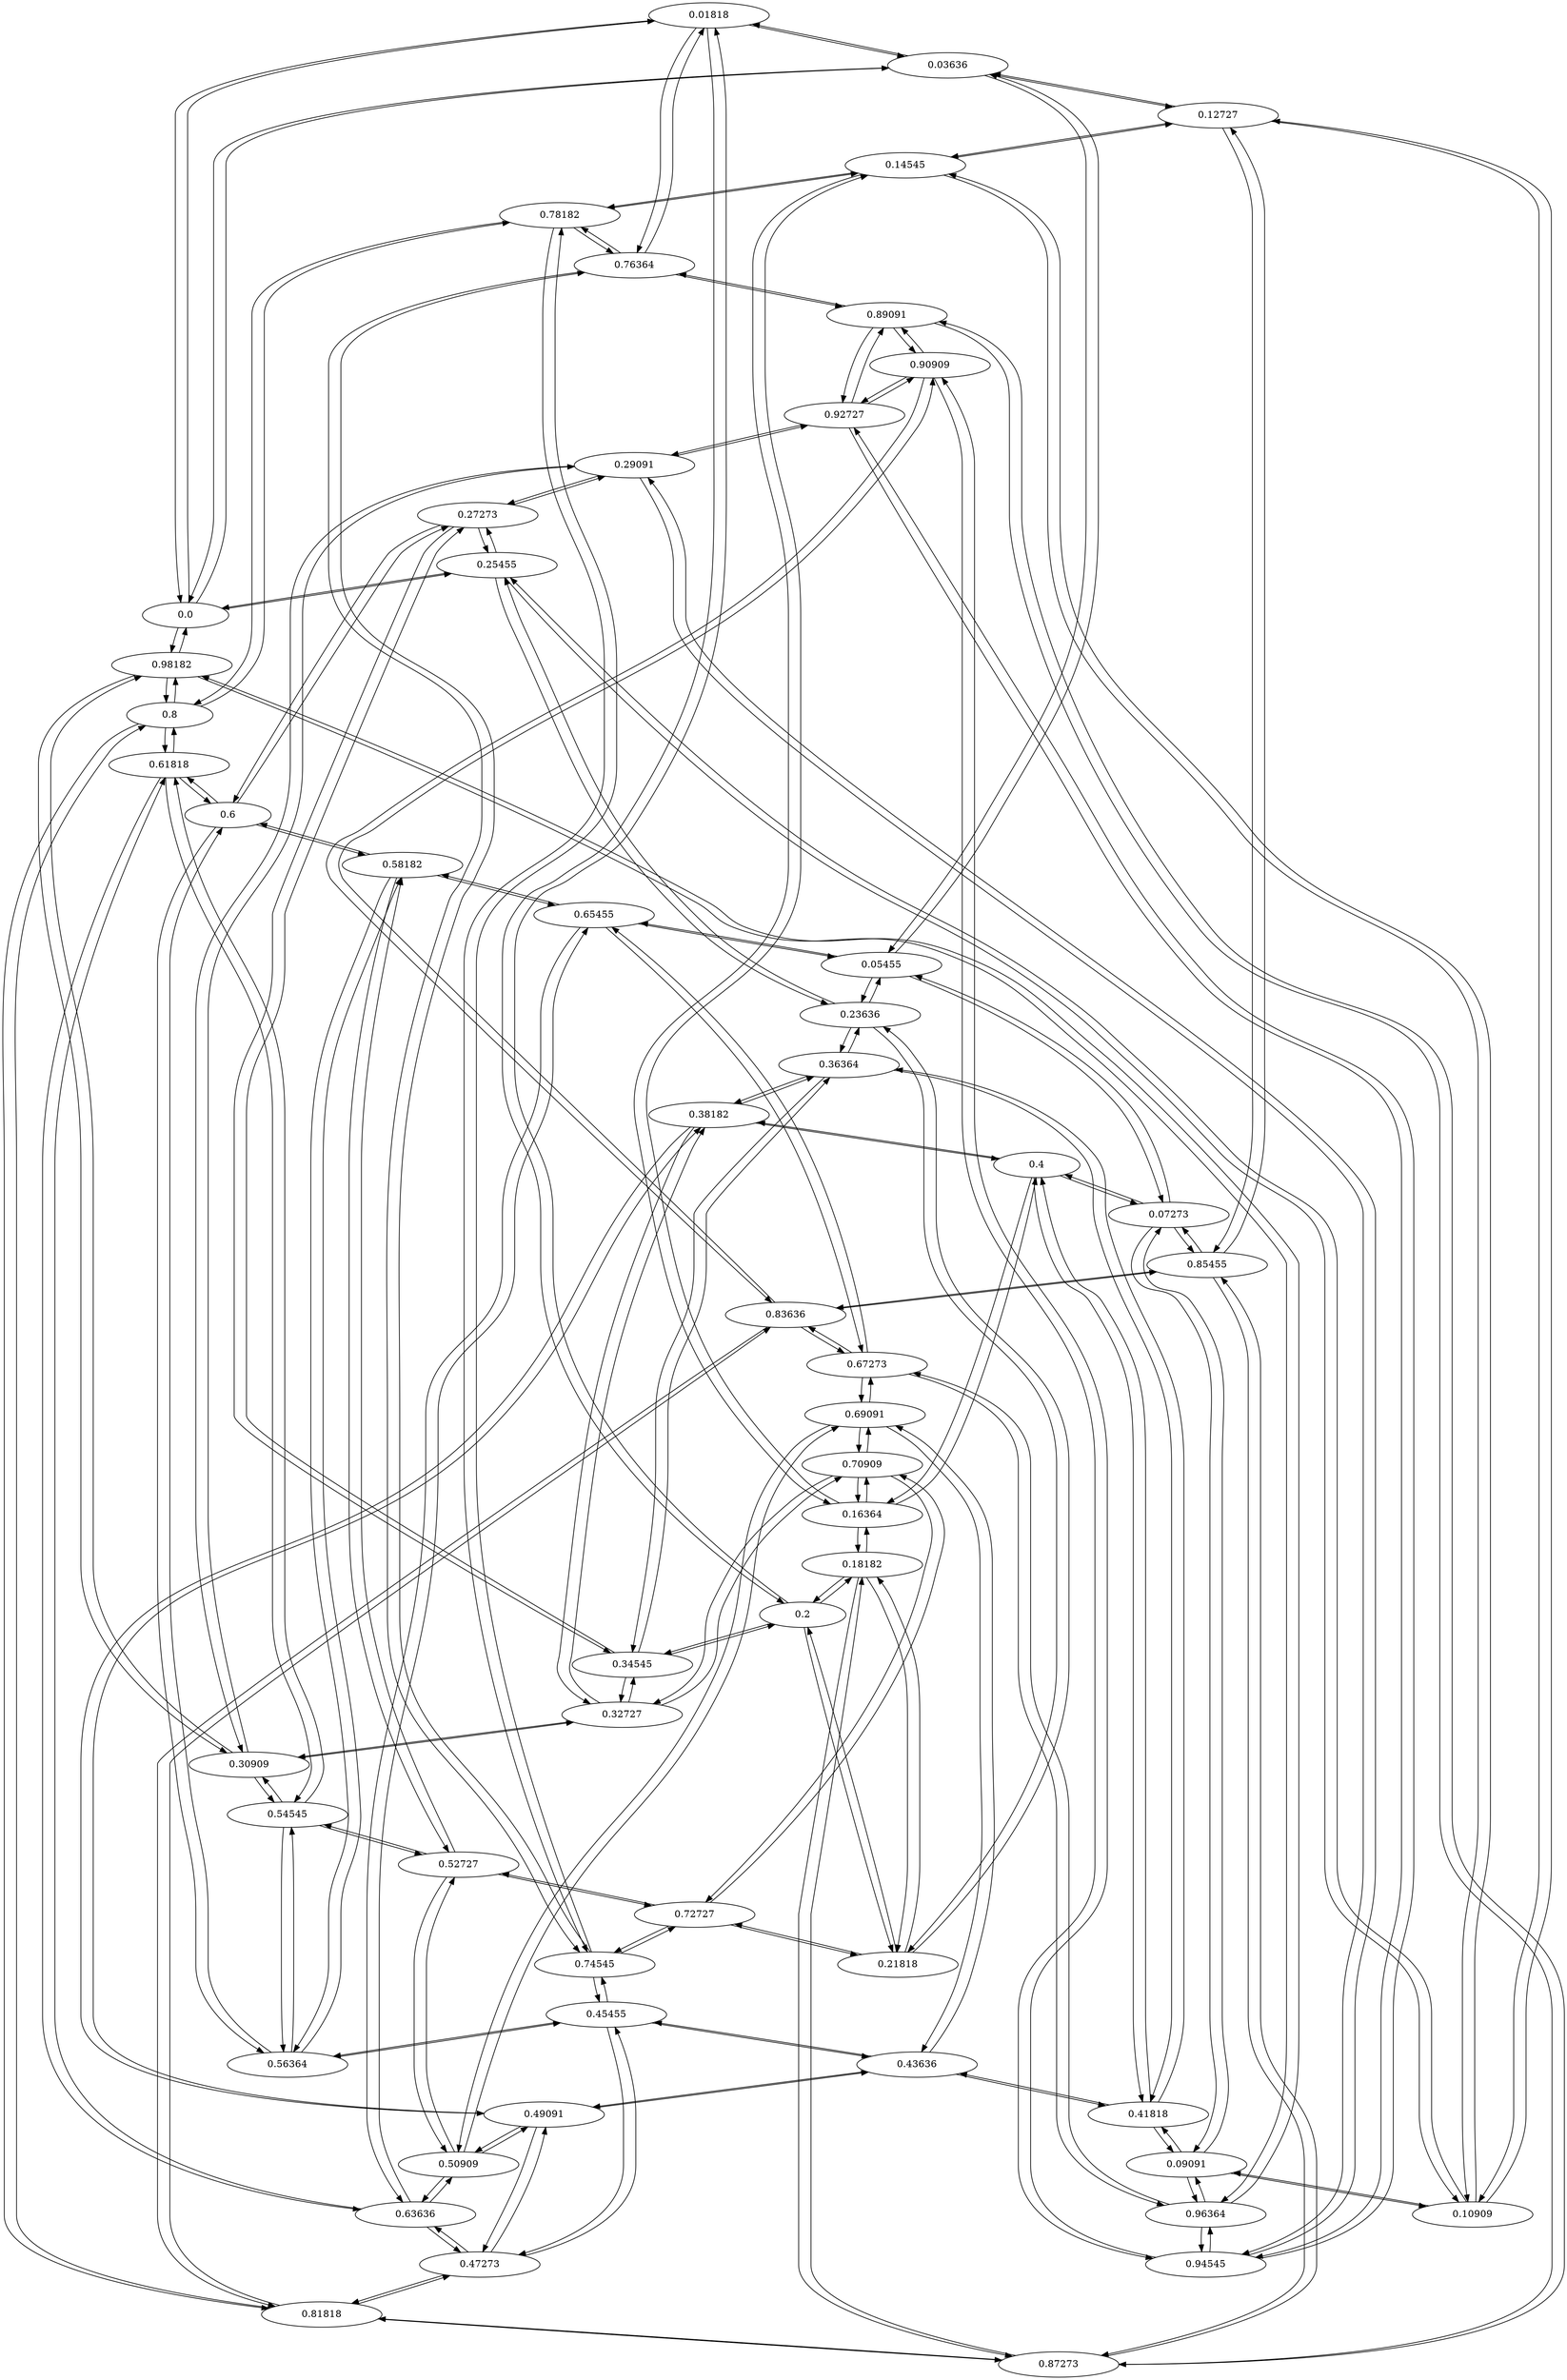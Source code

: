 digraph G {
graph [overlap=scale];
node [label="\N"];
graph [bb="0,0,2936.4,2709"];
"0.01818" [pos="700.88,576.4", width="2.4444", height="0.51389"];
"0.03636" [pos="705.02,281.47", width="2.4444", height="0.51389"];
"0.0" [pos="1071.8,284.81", width="1.75", height="0.51389"];
"0.2" [pos="1458.6,270.42", width="1.75", height="0.51389"];
"0.76364" [pos="679.95,1472", width="2.4444", height="0.51389"];
"0.05455" [pos="1535.1,772.03", width="2.4444", height="0.51389"];
"0.12727" [pos="306.37,741.43", width="2.4444", height="0.51389"];
"0.25455" [pos="1441,19.5", width="2.4444", height="0.51389"];
"0.98182" [pos="1294,1266", width="2.4444", height="0.51389"];
"0.07273" [pos="1072.5,1131.4", width="2.4444", height="0.51389"];
"0.23636" [pos="1960.9,198.46", width="2.4444", height="0.51389"];
"0.65455" [pos="1812.6,1773.3", width="2.4444", height="0.51389"];
"0.09091" [pos="1293.5,765.77", width="2.4444", height="0.51389"];
"0.4" [pos="1931.2,1178.6", width="1.75", height="0.51389"];
"0.85455" [pos="393.65,1467.5", width="2.4444", height="0.51389"];
"0.10909" [pos="826.65,377.17", width="2.4444", height="0.51389"];
"0.41818" [pos="2236.3,1004", width="2.4444", height="0.51389"];
"0.96364" [pos="941.39,1567.3", width="2.4444", height="0.51389"];
"0.14545" [pos="690.92,1057.8", width="2.4444", height="0.51389"];
"0.16364" [pos="1441.6,1345.3", width="2.4444", height="0.51389"];
"0.78182" [pos="866.57,1887", width="2.4444", height="0.51389"];
"0.18182" [pos="1180.8,956.36", width="2.4444", height="0.51389"];
"0.70909" [pos="2017.2,1633", width="2.4444", height="0.51389"];
"0.21818" [pos="1890.3,669.46", width="2.4444", height="0.51389"];
"0.87273" [pos="642.15,1851.3", width="2.4444", height="0.51389"];
"0.72727" [pos="2168,1404.2", width="2.4444", height="0.51389"];
"0.36364" [pos="2573.6,488.96", width="2.4444", height="0.51389"];
"0.34545" [pos="2202.1,239.75", width="2.4444", height="0.51389"];
"0.27273" [pos="1819.3,503.33", width="2.4444", height="0.51389"];
"0.29091" [pos="995.97,811.16", width="2.4444", height="0.51389"];
"0.6" [pos="2444,1229.1", width="1.75", height="0.51389"];
"0.30909" [pos="1827.1,1059.8", width="2.4444", height="0.51389"];
"0.92727" [pos="110.74,1172.9", width="2.4444", height="0.51389"];
"0.94545" [pos="402.58,1283.6", width="2.4444", height="0.51389"];
"0.32727" [pos="2403.9,837.89", width="2.4444", height="0.51389"];
"0.54545" [pos="2498.4,1610.3", width="2.4444", height="0.51389"];
"0.38182" [pos="2716.6,1177.2", width="2.4444", height="0.51389"];
"0.49091" [pos="2631.4,2179.9", width="2.4444", height="0.51389"];
"0.43636" [pos="2342.4,1958.9", width="2.4444", height="0.51389"];
"0.45455" [pos="2031.1,2309", width="2.4444", height="0.51389"];
"0.69091" [pos="1846.4,2346.4", width="2.4444", height="0.51389"];
"0.47273" [pos="1762.7,2689.5", width="2.4444", height="0.51389"];
"0.56364" [pos="2698.2,1932.5", width="2.4444", height="0.51389"];
"0.74545" [pos="1424.9,1879.7", width="2.4444", height="0.51389"];
"0.63636" [pos="2120.5,2548.6", width="2.4444", height="0.51389"];
"0.81818" [pos="1043.4,2504.2", width="2.4444", height="0.51389"];
"0.50909" [pos="2550.6,2518.8", width="2.4444", height="0.51389"];
"0.52727" [pos="2846.9,1860.2", width="2.4444", height="0.51389"];
"0.58182" [pos="2774.1,1503.5", width="2.4444", height="0.51389"];
"0.61818" [pos="2089.2,2015.1", width="2.4444", height="0.51389"];
"0.8" [pos="1337.6,2090.4", width="1.75", height="0.51389"];
"0.67273" [pos="1234.3,2202.2", width="2.4444", height="0.51389"];
"0.83636" [pos="593.84,2271.5", width="2.4444", height="0.51389"];
"0.89091" [pos="89.5,1668.5", width="2.4444", height="0.51389"];
"0.90909" [pos="94.642,1968.7", width="2.4444", height="0.51389"];
"0.01818" -> "0.03636" [pos="e,708.27,300.26 704.66,557.55 709.42,507.46 711.58,370.75 708.84,310.57"];
"0.01818" -> "0.0" [pos="e,1054.3,302.71 729.23,558.78 799.41,508.8 980.12,366.78 1046.7,309.29"];
"0.01818" -> "0.2" [pos="e,1426.6,286.53 748.71,560.81 887.33,509.61 1287.5,347.95 1417.4,290.63"];
"0.01818" -> "0.76364" [pos="e,678.27,1453.4 698.32,595.05 689.66,708.4 675.58,1304.3 678.03,1443.1"];
"0.03636" -> "0.01818" [pos="e,697.63,557.61 701.23,300.32 696.47,350.41 694.32,487.12 697.06,547.3"];
"0.03636" -> "0.0" [pos="e,1010.7,289.44 787.74,287.98 851.74,289.98 939.44,290.69 1000.4,289.64"];
"0.03636" -> "0.05455" [pos="e,1500.5,754.9 730.38,299.47 848.08,375.23 1341.3,666.96 1491.5,749.97"];
"0.03636" -> "0.12727" [pos="e,318.75,722.97 685.39,299.59 617.18,370.74 391.79,630.65 325.05,714.92"];
"0.0" -> "0.01818" [pos="e,719,557.98 1044.7,301.57 975.61,350.59 794.22,493.1 726.66,551.31"];
"0.0" -> "0.03636" [pos="e,789.94,276.45 1011.7,279.11 954.3,276.79 866.89,275.72 800.06,276.34"];
"0.0" -> "0.25455" [pos="e,1421.5,37.677 1101.1,268.34 1170.8,223.13 1345.4,97.733 1413.4,44.147"];
"0.0" -> "0.98182" [pos="e,1287.7,1247.5 1074,303.55 1095,424.18 1245.8,1090.9 1285,1237.5"];
"0.05455" -> "0.03636" [pos="e,739.62,298.6 1509.7,754.04 1392,678.27 898.8,386.55 748.59,303.54"];
"0.05455" -> "0.07273" [pos="e,1091.2,1113.1 1506.9,789.74 1423.5,848.77 1179.8,1038 1098.9,1106.5"];
"0.05455" -> "0.23636" [pos="e,1950.2,217 1552.2,753.56 1621.1,669.63 1877.3,324.66 1944.7,225.31"];
"0.05455" -> "0.65455" [pos="e,1805.4,1754.8 1538.2,790.8 1565.7,913.19 1755.2,1597.4 1802.2,1745.1"];
"0.07273" -> "0.05455" [pos="e,1516.5,790.31 1100.8,1113.7 1184.1,1054.6 1427.8,865.36 1508.7,796.92"];
"0.07273" -> "0.09091" [pos="e,1285.8,784.44 1087.5,1112.9 1128.9,1053 1243,864.48 1281.1,793.29"];
"0.07273" -> "0.4" [pos="e,1868.2,1178.8 1151.2,1139.8 1316.4,1152.5 1697.6,1173.4 1858,1178.5"];
"0.07273" -> "0.85455" [pos="e,422.25,1450 1031.6,1147.9 909.46,1203.3 548.97,1381.8 431.27,1445.1"];
"0.09091" -> "0.07273" [pos="e,1080.2,1112.7 1278.4,784.24 1237,844.1 1122.9,1032.7 1084.9,1103.8"];
"0.09091" -> "0.10909" [pos="e,852.93,394.87 1276.1,747.58 1207.4,684.01 953.69,472.49 860.88,400.96"];
"0.09091" -> "0.41818" [pos="e,2171.7,991.38 1341.7,781.27 1495.7,824.8 1975.9,946.35 2161.8,989.1"];
"0.09091" -> "0.96364" [pos="e,947.19,1548.7 1282.9,784.27 1230.3,889.46 1000.7,1411.7 950.84,1539.2"];
"0.10909" -> "0.09091" [pos="e,1267.2,748.07 843.97,395.35 912.7,458.93 1166.4,670.45 1259.2,741.98"];
"0.10909" -> "0.12727" [pos="e,326.95,723.42 796.04,394.57 703.13,454.04 425.47,648.4 335.1,717.17"];
"0.10909" -> "0.14545" [pos="e,692.21,1039.2 820.41,395.97 795.85,490.54 711.19,914.31 693.69,1029.1"];
"0.10909" -> "0.25455" [pos="e,1416.2,37.325 862.66,360.04 972.38,301.45 1301.3,109.98 1407.5,42.87"];
"0.12727" -> "0.03636" [pos="e,692.64,299.94 326,723.32 394.21,652.17 619.6,392.25 686.34,307.99"];
"0.12727" -> "0.10909" [pos="e,806.06,395.18 336.98,724.03 429.88,664.56 707.55,470.2 797.92,401.43"];
"0.12727" -> "0.14545" [pos="e,663.73,1040 323.69,759.78 382.56,814.02 575.19,972.85 655.42,1033.7"];
"0.12727" -> "0.85455" [pos="e,389.04,1448.9 306.27,760.02 312.34,858.49 367.53,1319.2 387.34,1439"];
"0.14545" -> "0.10909" [pos="e,825.36,395.78 697.16,1039 721.72,944.42 806.38,520.65 823.88,405.9"];
"0.14545" -> "0.12727" [pos="e,333.56,759.22 673.6,1039.4 614.73,985.2 422.1,826.38 341.87,765.47"];
"0.14545" -> "0.16364" [pos="e,1391.6,1330 726.52,1074.8 845.92,1125.4 1233,1273.9 1382.2,1326.6"];
"0.14545" -> "0.78182" [pos="e,860.4,1868.5 692.64,1076.3 709.36,1183.9 824.28,1727.3 857.77,1858.4"];
"0.16364" -> "0.14545" [pos="e,740.83,1073.1 1406,1328.3 1286.6,1277.7 899.5,1129.2 750.31,1076.4"];
"0.16364" -> "0.18182" [pos="e,1197.1,974.82 1432.7,1326.7 1396,1263.5 1258.1,1057.3 1203.3,983.19"];
"0.16364" -> "0.4" [pos="e,1897,1194.2 1497.7,1330.9 1596.3,1300.7 1798.3,1231.8 1887.4,1197.8"];
"0.16364" -> "0.70909" [pos="e,1976.1,1616.5 1469.9,1363 1561.3,1413.7 1849.8,1558.2 1967,1612.3"];
"0.18182" -> "0.16364" [pos="e,1425.3,1326.8 1189.7,974.97 1226.4,1038.2 1364.2,1244.3 1419,1318.5"];
"0.18182" -> "0.21818" [pos="e,1856.1,686.68 1228.7,940.83 1359.5,892.55 1721.4,746.21 1846.8,690.82"];
"0.18182" -> "0.2" [pos="e,1453.6,288.95 1191,937.85 1235.4,843.13 1409.7,412.87 1450.3,298.43"];
"0.18182" -> "0.87273" [pos="e,650.87,1832.8 1167.2,974.76 1092.1,1087.9 730.92,1687.8 655.78,1823.8"];
"0.21818" -> "0.18182" [pos="e,1215,939.13 1842.4,684.98 1711.6,733.26 1349.8,879.6 1224.3,934.99"];
"0.21818" -> "0.23636" [pos="e,1960.9,217.13 1896,650.84 1911.9,578.38 1951.5,315.01 1960,227.18"];
"0.21818" -> "0.2" [pos="e,1481.9,287.66 1874.8,651.21 1811.8,586.29 1575.2,367.3 1489.7,294.26"];
"0.21818" -> "0.72727" [pos="e,2158.5,1385.8 1894.9,688.06 1926.4,787.62 2103.7,1257.2 2154.5,1376.5"];
"0.23636" -> "0.05455" [pos="e,1545.8,753.49 1943.8,216.93 1874.9,300.86 1618.7,645.82 1551.3,745.18"];
"0.23636" -> "0.21818" [pos="e,1890.3,650.78 1955.2,217.08 1939.3,289.53 1899.7,552.91 1891.2,640.73"];
"0.23636" -> "0.25455" [pos="e,1496.5,34.045 1923.5,181.6 1835.8,147.53 1616.3,71.69 1506.2,37.065"];
"0.23636" -> "0.36364" [pos="e,2530.6,472.59 1990.3,215.92 2087.3,266.87 2397.1,414.05 2521.3,468.53"];
"0.2" -> "0.01818" [pos="e,735.17,559.24 1415.8,284.14 1282.9,332.88 878.16,496.28 744.33,555.18"];
"0.2" -> "0.18182" [pos="e,1185.8,937.82 1448.5,288.92 1404,383.64 1229.7,813.9 1189.1,928.34"];
"0.2" -> "0.21818" [pos="e,1866.2,651.49 1473.8,288.4 1536.3,352.81 1772.3,571.29 1858.6,645.01"];
"0.2" -> "0.34545" [pos="e,2122,247.44 1521.5,271.79 1653.3,269.84 1958.9,257.45 2111.7,248.08"];
"0.25455" -> "0.0" [pos="e,1091.1,266.82 1410.1,36.991 1339.3,83.11 1166.3,207.36 1099.1,260.41"];
"0.25455" -> "0.10909" [pos="e,851.41,359.35 1405,36.628 1295.2,95.225 966.37,286.69 860.12,353.8"];
"0.25455" -> "0.23636" [pos="e,1905.3,183.91 1478.4,36.356 1566.1,70.425 1785.5,146.27 1895.7,180.89"];
"0.25455" -> "0.27273" [pos="e,1801.4,485.2 1452.1,38.094 1504,112.82 1721,390.79 1794.8,477.42"];
"0.27273" -> "0.25455" [pos="e,1458.8,37.635 1808.2,484.74 1756.3,410.01 1539.2,132.04 1465.5,45.408"];
"0.27273" -> "0.29091" [pos="e,1032.4,794.31 1768.8,518.57 1619.8,569.49 1184.3,732.35 1041.7,790.48"];
"0.27273" -> "0.34545" [pos="e,2181.5,258.03 1851.2,486.02 1924.4,440.28 2103.7,316.91 2173.6,264.11"];
"0.27273" -> "0.6" [pos="e,2425.5,1211.2 1832.1,521.66 1909.5,620.45 2312.1,1088.6 2418.3,1203.6"];
"0.29091" -> "0.27273" [pos="e,1782.9,520.18 1046.5,795.92 1195.4,745.01 1630.9,582.15 1773.5,524.02"];
"0.29091" -> "0.30909" [pos="e,1768.1,1046 1038.9,827.37 1174,872.44 1591.9,997.7 1758,1043.2"];
"0.29091" -> "0.92727" [pos="e,145.08,1155.8 949.03,826.88 794.63,884.86 303.99,1085.4 154.43,1151.6"];
"0.29091" -> "0.94545" [pos="e,421.3,1265.2 969.03,828.86 869.98,901.28 527.14,1174.1 428.98,1258.6"];
"0.30909" -> "0.29091" [pos="e,1055,825 1784.2,1043.6 1649.1,998.53 1231.2,873.28 1065.1,827.76"];
"0.30909" -> "0.32727" [pos="e,2369.1,855 1877.7,1044.6 1989.2,1005.7 2254.5,903.6 2359.7,859"];
"0.30909" -> "0.54545" [pos="e,2472.2,1592.4 1845.6,1078.2 1937.3,1160.4 2342.6,1493.1 2464,1586.1"];
"0.30909" -> "0.98182" [pos="e,1328.4,1248.9 1776.4,1075 1672.2,1111.5 1435.6,1203 1337.7,1244.9"];
"0.32727" -> "0.30909" [pos="e,1861.9,1042.7 2353.3,853.1 2241.8,892 1976.5,994.1 1871.2,1038.7"];
"0.32727" -> "0.34545" [pos="e,2211.1,258.23 2400.2,819.19 2376.8,732.7 2255.1,371.48 2214.8,267.72"];
"0.32727" -> "0.38182" [pos="e,2695.3,1159.1 2416.7,856.36 2463.1,913.5 2622.6,1086.9 2688.2,1152.1"];
"0.32727" -> "0.70909" [pos="e,2023.8,1614.5 2392.3,856.54 2334.7,961.57 2083.2,1478.6 2027.9,1605.1"];
"0.34545" -> "0.2" [pos="e,1518.2,264.07 2114.1,238.83 1964.7,241.92 1664.6,254.43 1528.5,263.38"];
"0.34545" -> "0.27273" [pos="e,1839.9,485.05 2170.2,257.06 2096.9,302.8 1917.7,426.17 1847.8,478.97"];
"0.34545" -> "0.32727" [pos="e,2394.9,819.4 2205.8,258.45 2229.2,344.94 2350.8,706.15 2391.2,809.91"];
"0.34545" -> "0.36364" [pos="e,2540.7,471.62 2222.8,257.83 2282.1,302.48 2452.5,417.14 2531.9,466.24"];
"0.36364" -> "0.23636" [pos="e,2003.8,214.82 2544.1,471.49 2447.2,420.54 2137.4,273.36 2013.1,218.89"];
"0.36364" -> "0.34545" [pos="e,2235,257.09 2552.8,470.88 2493.6,426.23 2323.2,311.57 2243.8,262.46"];
"0.36364" -> "0.38182" [pos="e,2710.3,1158.5 2575,507.49 2588.9,602.32 2678.3,1033.2 2707.7,1148.6"];
"0.36364" -> "0.41818" [pos="e,2245.3,985.39 2558.2,507.29 2501.4,584.63 2305.2,884.08 2250.4,976.61"];
"0.38182" -> "0.32727" [pos="e,2425.2,855.93 2703.8,1158.7 2657.4,1101.6 2497.9,928.2 2432.3,862.98"];
"0.38182" -> "0.36364" [pos="e,2579.9,507.62 2715.2,1158.6 2701.2,1063.8 2611.9,632.94 2582.5,517.49"];
"0.38182" -> "0.4" [pos="e,1992.8,1174.6 2630.7,1172.9 2474.7,1170 2147.8,1170.7 2003,1174.3"];
"0.38182" -> "0.49091" [pos="e,2631,2161.2 2713,1195.7 2696.5,1317.3 2638.2,2001.3 2631.4,2151"];
"0.41818" -> "0.09091" [pos="e,1358,778.36 2188,988.46 2034.1,944.93 1553.8,823.38 1368,780.63"];
"0.41818" -> "0.36364" [pos="e,2564.6,507.53 2251.6,985.63 2308.4,908.29 2504.7,608.84 2559.4,516.31"];
"0.41818" -> "0.43636" [pos="e,2338.2,1940.3 2236.3,1022.8 2243.4,1141.6 2314.8,1785.6 2336.6,1930.1"];
"0.41818" -> "0.4" [pos="e,1954,1161 2197.8,1020.7 2136.7,1052.3 2018.7,1119.9 1962.5,1155.6"];
"0.43636" -> "0.41818" [pos="e,2240.4,1022.5 2342.3,1940 2335.3,1821.2 2263.9,1177.3 2242,1032.8"];
"0.43636" -> "0.45455" [pos="e,2043.6,2290.3 2321.8,1977 2264.6,2034.6 2105.2,2213.8 2050.1,2282.1"];
"0.43636" -> "0.49091" [pos="e,2601.6,2162.3 2360.5,1977.3 2406.8,2017.5 2530,2112.1 2593.1,2156.4"];
"0.43636" -> "0.69091" [pos="e,1864.9,2328.2 2314.4,1976.6 2226.7,2039.3 1957.9,2249.2 1872.6,2321.7"];
"0.4" -> "0.07273" [pos="e,1160.8,1131.9 1872.4,1171.7 1727.3,1159.9 1350.9,1138.9 1171.1,1132.3"];
"0.4" -> "0.16364" [pos="e,1478.9,1328.5 1882.9,1190.6 1788.7,1219.1 1581.3,1289.7 1488.3,1324.9"];
"0.4" -> "0.38182" [pos="e,2631.2,1181.7 1993.2,1182.3 2129.9,1185.7 2458.1,1185.3 2621.2,1181.9"];
"0.4" -> "0.41818" [pos="e,2213,1021.8 1967,1163.2 2027,1132.4 2147,1063.8 2204.3,1027.4"];
"0.45455" -> "0.43636" [pos="e,2329.9,1977.5 2051.7,2290.9 2108.9,2233.2 2268.3,2054.1 2323.4,1985.7"];
"0.45455" -> "0.47273" [pos="e,1772.3,2670.8 2014.2,2327.3 1965.2,2388.9 1824.3,2588.5 1777.7,2662"];
"0.45455" -> "0.56364" [pos="e,2672.6,1950.2 2067.7,2292.1 2184.8,2231.3 2550,2025.2 2663.9,1955.5"];
"0.45455" -> "0.74545" [pos="e,1454.9,1897.2 2010.4,2290.9 1922.5,2222.4 1579.6,1979.3 1463.5,1902.8"];
"0.47273" -> "0.45455" [pos="e,2021.6,2327.7 1779.6,2671.2 1828.6,2609.6 1969.6,2410 2016.1,2336.5"];
"0.47273" -> "0.49091" [pos="e,2605.9,2197.8 1797.4,2672.4 1937.2,2596.5 2458.6,2290.6 2597.3,2203.3"];
"0.47273" -> "0.63636" [pos="e,2087.8,2566 1814.2,2674.5 1885.5,2649.2 2012.7,2599 2078.5,2570.1"];
"0.47273" -> "0.81818" [pos="e,1108.2,2516.7 1715.8,2673.8 1594,2638.3 1266.4,2553.6 1118.1,2519"];
"0.49091" -> "0.38182" [pos="e,2717,1195.9 2635,2161.4 2651.5,2039.8 2709.8,1355.8 2716.6,1206.1"];
"0.49091" -> "0.43636" [pos="e,2372.2,1976.4 2613.3,2161.5 2567,2121.3 2443.8,2026.7 2380.7,1982.3"];
"0.49091" -> "0.47273" [pos="e,1788.2,2671.6 2596.7,2197 2456.9,2273 1935.5,2578.8 1796.8,2666.2"];
"0.49091" -> "0.50909" [pos="e,2551.8,2500 2623.4,2198.8 2605.6,2255.2 2565.5,2422.5 2553.5,2490.1"];
"0.50909" -> "0.49091" [pos="e,2630.3,2198.7 2558.6,2499.9 2576.5,2443.5 2616.5,2276.3 2628.6,2208.7"];
"0.50909" -> "0.52727" [pos="e,2841.1,1879 2561.8,2500.2 2609.4,2407.8 2792.9,2000.1 2837.3,1888.5"];
"0.50909" -> "0.63636" [pos="e,2193.9,2538.3 2462.4,2519.4 2386.8,2523 2278.5,2530.5 2204.2,2537.3"];
"0.50909" -> "0.69091" [pos="e,1913.2,2358.5 2502.6,2503.3 2382.5,2469.9 2068.8,2392.9 1923,2360.6"];
"0.52727" -> "0.50909" [pos="e,2556.5,2500.1 2835.7,1878.9 2788.1,1971.3 2604.6,2379 2560.2,2490.5"];
"0.52727" -> "0.54545" [pos="e,2529.5,1627.8 2827.6,1842.2 2772.4,1797.6 2613.1,1683 2538.2,1633.5"];
"0.52727" -> "0.58182" [pos="e,2781.3,1522.3 2846.3,1841.4 2838.9,1782.7 2802.4,1602.8 2784,1532.3"];
"0.52727" -> "0.72727" [pos="e,2199.1,1421.5 2824.6,1842 2726.8,1770.1 2334.7,1506.4 2207.8,1426.9"];
"0.54545" -> "0.30909" [pos="e,1853.3,1077.8 2479.9,1591.9 2388.2,1509.7 1982.9,1177.1 1861.5,1084"];
"0.54545" -> "0.52727" [pos="e,2815.8,1842.8 2517.7,1628.4 2572.9,1673 2732.2,1787.6 2807.1,1837.1"];
"0.54545" -> "0.56364" [pos="e,2682.6,1914 2506.1,1628.9 2534.7,1683.2 2632.8,1842 2676.7,1905.6"];
"0.54545" -> "0.61818" [pos="e,2103.8,1996.5 2475.6,1628.4 2403.5,1693.1 2181.6,1912.5 2111,1988.8"];
"0.56364" -> "0.45455" [pos="e,2056.7,2291.2 2661.7,1949.4 2544.5,2010.1 2179.3,2216.2 2065.4,2285.9"];
"0.56364" -> "0.54545" [pos="e,2514,1628.8 2690.4,1913.9 2661.9,1859.5 2563.8,1700.8 2519.8,1637.1"];
"0.56364" -> "0.58182" [pos="e,2773.7,1522.3 2704.5,1914 2721.3,1846.7 2762.6,1614.4 2772.6,1532.4"];
"0.56364" -> "0.6" [pos="e,2453.2,1247.6 2693.9,1913.9 2665.1,1817.5 2504.7,1373 2457.1,1256.9"];
"0.58182" -> "0.52727" [pos="e,2839.7,1841.5 2774.7,1522.3 2782.1,1581 2818.6,1761 2837,1831.5"];
"0.58182" -> "0.56364" [pos="e,2698.5,1913.7 2767.8,1522 2751,1589.3 2709.7,1821.6 2699.7,1903.6"];
"0.58182" -> "0.6" [pos="e,2470.4,1246.2 2757.1,1485 2705.1,1436.3 2548.5,1305.8 2478.5,1252.3"];
"0.58182" -> "0.65455" [pos="e,1857.9,1757.3 2713.4,1516.9 2538.4,1561.5 2035,1702.7 1867.5,1754.4"];
"0.61818" -> "0.54545" [pos="e,2483.8,1628.8 2112,1997 2184.1,1932.2 2406.1,1712.8 2476.7,1636.6"];
"0.61818" -> "0.63636" [pos="e,2116.7,2530 2087.6,2033.6 2087,2112.8 2105.1,2423.1 2115.6,2519.8"];
"0.61818" -> "0.6" [pos="e,2438,1247.7 2100.1,1996.6 2153.3,1892.7 2383.7,1382.6 2434.3,1257"];
"0.61818" -> "0.8" [pos="e,1392.4,2081.2 2003.3,2019.2 1851.3,2031.2 1538.3,2062.8 1402.6,2079.9"];
"0.63636" -> "0.47273" [pos="e,1795.5,2672.1 2069,2563.7 1997.8,2589 1870.6,2639.1 1804.7,2668"];
"0.63636" -> "0.50909" [pos="e,2477.3,2529.2 2208.7,2548.1 2284.4,2544.5 2392.7,2536.9 2467,2530.1"];
"0.63636" -> "0.61818" [pos="e,2093,2033.7 2122.1,2530.1 2122.7,2450.9 2104.7,2140.6 2094.2,2043.9"];
"0.63636" -> "0.65455" [pos="e,1822.4,1791.7 2115.4,2529.8 2080.5,2426 1881.6,1924.7 1826.5,1800.9"];
"0.6" -> "0.27273" [pos="e,1838.1,521.52 2431.1,1210.7 2353.8,1112 1951.2,643.94 1845,528.89"];
"0.6" -> "0.56364" [pos="e,2688.9,1914 2448.2,1247.6 2477,1344.1 2637.4,1788.5 2685,1904.7"];
"0.6" -> "0.58182" [pos="e,2746.6,1485.6 2460.5,1247.2 2511.7,1295.2 2667.6,1425.2 2738.4,1479.4"];
"0.6" -> "0.61818" [pos="e,2095.2,1996.4 2433.1,1247.6 2379.9,1351.4 2149.5,1861.5 2098.9,1987.1"];
"0.65455" -> "0.05455" [pos="e,1542.3,790.47 1809.4,1754.5 1781.9,1632.1 1592.5,947.94 1545.5,800.17"];
"0.65455" -> "0.58182" [pos="e,2728.7,1519.5 1873.3,1759.8 2048.3,1715.3 2551.6,1574.1 2719.1,1522.4"];
"0.65455" -> "0.63636" [pos="e,2110.7,2530.2 1817.7,1792.1 1852.6,1895.9 2051.5,2397.2 2106.6,2521"];
"0.65455" -> "0.67273" [pos="e,1254,2184.2 1783.6,1790.9 1684.4,1858.5 1359.1,2099.7 1261.9,2177.8"];
"0.67273" -> "0.65455" [pos="e,1792.9,1791.3 1263.3,2184.5 1362.5,2117 1687.8,1875.7 1785,1797.7"];
"0.67273" -> "0.69091" [pos="e,1777.5,2334.7 1283,2217.7 1388.5,2246.1 1638.8,2305.4 1767.3,2332.6"];
"0.67273" -> "0.83636" [pos="e,662.1,2259.7 1148.8,2206.7 1023.7,2217.5 792.76,2242.5 672.01,2258.4"];
"0.67273" -> "0.96364" [pos="e,952.8,1586 1228.4,2183.5 1192.9,2093.3 1012.9,1702.7 957.47,1594.9"];
"0.69091" -> "0.43636" [pos="e,2323.8,1977 1874.3,2328.6 1962.1,2266 2230.8,2056.1 2316.1,1983.6"];
"0.69091" -> "0.50909" [pos="e,2483.8,2506.7 1894.5,2361.9 2014.5,2395.3 2328.2,2472.4 2474,2504.6"];
"0.69091" -> "0.67273" [pos="e,1303.2,2213.9 1797.7,2330.9 1692.2,2302.5 1441.9,2243.2 1313.4,2216"];
"0.69091" -> "0.70909" [pos="e,2015.1,1651.7 1853.2,2327.9 1882.3,2230.8 1990.3,1780.7 2013.2,1661.9"];
"0.70909" -> "0.16364" [pos="e,1482.7,1361.8 1988.9,1615.3 1897.4,1564.6 1609,1420.2 1491.8,1366"];
"0.70909" -> "0.32727" [pos="e,2397.3,856.42 2028.9,1614.4 2086.4,1509.3 2338,992.28 2393.2,865.82"];
"0.70909" -> "0.69091" [pos="e,1848.5,2327.7 2010.3,1651.6 1981.3,1748.6 1873.3,2198.7 1850.3,2317.6"];
"0.70909" -> "0.72727" [pos="e,2160.3,1422.6 2034.3,1614.6 2065,1574.3 2128.1,1478.6 2155.3,1431.4"];
"0.72727" -> "0.21818" [pos="e,1899.8,687.86 2163.4,1385.6 2131.9,1286 1954.7,816.4 1903.8,697.07"];
"0.72727" -> "0.52727" [pos="e,2815.8,1842.9 2190.3,1422.4 2288.1,1494.3 2680.2,1758 2807.1,1837.5"];
"0.72727" -> "0.70909" [pos="e,2025,1614.6 2150.9,1422.6 2120.3,1462.9 2057.1,1558.6 2029.9,1605.8"];
"0.72727" -> "0.74545" [pos="e,1448,1861.8 2135.4,1421.5 2012.5,1494.2 1577.7,1772.4 1456.5,1855.9"];
"0.74545" -> "0.45455" [pos="e,2001.1,2291.4 1445.6,1897.7 1533.5,1966.2 1876.4,2209.3 1992.5,2285.8"];
"0.74545" -> "0.72727" [pos="e,2144.9,1422 1457.5,1862.3 1580.4,1789.7 2015.2,1511.4 2136.4,1427.9"];
"0.74545" -> "0.76364" [pos="e,717.42,1489 1398.4,1862 1288.5,1796.1 868.22,1565.9 726.73,1493.7"];
"0.74545" -> "0.78182" [pos="e,949.88,1880.9 1338.8,1875.7 1236.3,1874.9 1065.6,1877.1 959.9,1880.6"];
"0.76364" -> "0.01818" [pos="e,702.56,595.05 682.51,1453.4 691.17,1340 705.25,744.08 702.79,605.3"];
"0.76364" -> "0.74545" [pos="e,1387.4,1862.7 706.46,1489.7 816.35,1555.6 1236.6,1785.8 1378.1,1858"];
"0.76364" -> "0.78182" [pos="e,854.87,1868.5 685.07,1490.5 709.43,1556.5 809.8,1780.3 850.05,1859.2"];
"0.76364" -> "0.89091" [pos="e,128.21,1651.8 623.89,1486.3 508.43,1521 245.89,1608.4 137.58,1648.3"];
"0.78182" -> "0.14545" [pos="e,697.1,1076.3 864.86,1868.4 848.14,1760.9 733.22,1217.5 699.72,1086.3"];
"0.78182" -> "0.74545" [pos="e,1341.6,1885.7 952.66,1890.9 1055.2,1891.8 1225.9,1889.6 1331.6,1886.1"];
"0.78182" -> "0.76364" [pos="e,691.65,1490.5 861.45,1868.5 837.09,1802.5 736.72,1578.7 696.47,1499.8"];
"0.78182" -> "0.8" [pos="e,1295.3,2076.5 897.87,1904.5 977.4,1943.1 1187.8,2034.2 1285.9,2072.8"];
"0.81818" -> "0.47273" [pos="e,1697.9,2677 1090.3,2520 1212.1,2555.5 1539.7,2640.1 1688,2674.7"];
"0.81818" -> "0.83636" [pos="e,634.31,2287.9 1016.9,2486.6 943.78,2444.2 738.61,2337.6 643.44,2292.2"];
"0.81818" -> "0.8" [pos="e,1327.9,2109 1060.4,2485.8 1113,2419.9 1272.1,2196.3 1322.3,2117.8"];
"0.81818" -> "0.87273" [pos="e,656.41,1869.7 1034.7,2485.5 984.59,2393.2 735.14,1986.9 662.14,1878.1"];
"0.83636" -> "0.67273" [pos="e,1166.1,2214 679.41,2267 804.48,2256.2 1035.4,2231.2 1156.2,2215.3"];
"0.83636" -> "0.81818" [pos="e,1002.9,2487.8 620.36,2289.1 693.47,2331.5 898.64,2438.1 993.81,2483.4"];
"0.83636" -> "0.85455" [pos="e,400.66,1486.3 591.42,2252.6 571.08,2146.6 441.33,1624.8 403.62,1496.2"];
"0.83636" -> "0.90909" [pos="e,129.54,1985.7 570.38,2253.5 492.3,2200.9 240.61,2047.9 138.38,1990.6"];
"0.8" -> "0.61818" [pos="e,2019,2026.3 1400.1,2088.1 1536,2078.1 1858.2,2045.9 2008.9,2027.5"];
"0.8" -> "0.78182" [pos="e,913.38,1902.7 1308.5,2074 1231.8,2036.6 1023.6,1946.3 922.8,1906.4"];
"0.8" -> "0.81818" [pos="e,1053.1,2485.5 1321.1,2108.3 1268.9,2173.5 1109.2,2397.9 1058.7,2476.7"];
"0.8" -> "0.98182" [pos="e,1297.2,1284.6 1338.8,2071.5 1339,1963.6 1310.7,1425.4 1298.2,1294.7"];
"0.85455" -> "0.07273" [pos="e,1043.9,1148.9 434.58,1451 556.7,1395.6 917.2,1217.1 1034.9,1153.8"];
"0.85455" -> "0.12727" [pos="e,310.98,760.08 393.75,1448.9 387.68,1350.5 332.48,889.8 312.67,769.98"];
"0.85455" -> "0.83636" [pos="e,586.83,2252.7 396.06,1486.4 416.4,1592.3 546.16,2114.1 583.87,2242.8"];
"0.85455" -> "0.87273" [pos="e,626.21,1832.6 402.13,1486.1 436.98,1548.6 567.61,1750.9 620.2,1824.3"];
"0.87273" -> "0.18182" [pos="e,1172.1,974.82 655.76,1832.9 730.85,1719.8 1092.1,1119.9 1167.2,983.8"];
"0.87273" -> "0.81818" [pos="e,1029.2,2485.8 650.86,1870 700.98,1962.3 950.43,2368.6 1023.4,2477.4"];
"0.87273" -> "0.85455" [pos="e,409.59,1486.2 633.67,1832.7 598.83,1770.2 468.19,1567.9 415.6,1494.5"];
"0.87273" -> "0.89091" [pos="e,146.17,1682.7 603.57,1834.6 510.48,1799.9 272.69,1720.9 156.05,1685.7"];
"0.89091" -> "0.76364" [pos="e,641.24,1488.7 145.55,1654.2 261.01,1619.5 523.56,1532.1 631.87,1492.2"];
"0.89091" -> "0.87273" [pos="e,585.49,1837 128.08,1685.1 221.17,1719.9 458.96,1798.8 575.6,1834.1"];
"0.89091" -> "0.90909" [pos="e,90.835,1950 86.336,1687.3 83.102,1738.2 85.28,1878.9 89.965,1939.9"];
"0.89091" -> "0.92727" [pos="e,112.72,1191.6 93.097,1649.8 101.4,1574.5 113.66,1293.2 112.88,1201.8"];
"0.90909" -> "0.83636" [pos="e,558.94,2254.5 118.1,1986.6 196.18,2039.2 447.88,2192.2 550.1,2249.5"];
"0.90909" -> "0.89091" [pos="e,93.307,1687.2 97.807,1949.9 101.04,1898.9 98.862,1758.2 94.177,1697.3"];
"0.90909" -> "0.92727" [pos="e,112.6,1191.7 97.275,1949.9 105.24,1844.7 115.81,1330.1 112.89,1201.9"];
"0.90909" -> "0.94545" [pos="e,396.78,1302.2 105.59,1950.3 154.17,1855.9 347.47,1426.1 393.06,1311.6"];
"0.92727" -> "0.29091" [pos="e,961.64,828.28 157.68,1157.2 312.08,1099.2 802.73,898.7 952.29,832.45"];
"0.92727" -> "0.89091" [pos="e,87.522,1649.8 107.14,1191.6 98.837,1266.9 86.586,1548.2 87.362,1639.6"];
"0.92727" -> "0.90909" [pos="e,92.78,1949.9 108.11,1191.8 100.15,1297 89.574,1811.6 92.49,1939.7"];
"0.92727" -> "0.94545" [pos="e,348.81,1268.9 143.47,1190.2 190.67,1210.8 278.76,1244.6 339.02,1265.5"];
"0.94545" -> "0.29091" [pos="e,977.25,829.48 429.52,1265.9 528.57,1193.4 871.41,920.58 969.56,836.14"];
"0.94545" -> "0.90909" [pos="e,100.44,1950.1 391.63,1302 343.05,1396.4 149.75,1826.1 104.15,1940.6"];
"0.94545" -> "0.92727" [pos="e,164.51,1187.6 369.85,1266.3 322.65,1245.7 234.55,1211.9 174.3,1191"];
"0.94545" -> "0.96364" [pos="e,902.06,1550.7 429.28,1301.3 514.75,1351.3 782.21,1492.4 892.8,1546.3"];
"0.96364" -> "0.09091" [pos="e,1287.7,784.4 952,1548.8 1004.6,1443.6 1234.1,921.4 1284,793.88"];
"0.96364" -> "0.67273" [pos="e,1222.9,2183.5 947.33,1586 982.83,1676.2 1162.9,2066.8 1218.3,2174.6"];
"0.96364" -> "0.94545" [pos="e,441.9,1300.1 914.68,1549.6 829.21,1499.6 561.76,1358.5 451.16,1304.6"];
"0.96364" -> "0.98182" [pos="e,1277.4,1284.4 967.69,1549.6 1033.9,1498.5 1206.1,1351.4 1269.9,1291.6"];
"0.98182" -> "0.0" [pos="e,1078.1,303.32 1291.8,1247.3 1270.8,1126.6 1120,459.96 1080.8,313.34"];
"0.98182" -> "0.30909" [pos="e,1792.7,1077 1344.7,1250.8 1448.9,1214.3 1685.5,1122.8 1783.4,1081"];
"0.98182" -> "0.8" [pos="e,1334.4,2071.8 1292.8,1284.9 1292.6,1392.8 1320.9,1931 1333.4,2061.8"];
"0.98182" -> "0.96364" [pos="e,957.97,1548.9 1267.7,1283.7 1201.6,1334.8 1029.3,1481.9 965.55,1541.7"];
}